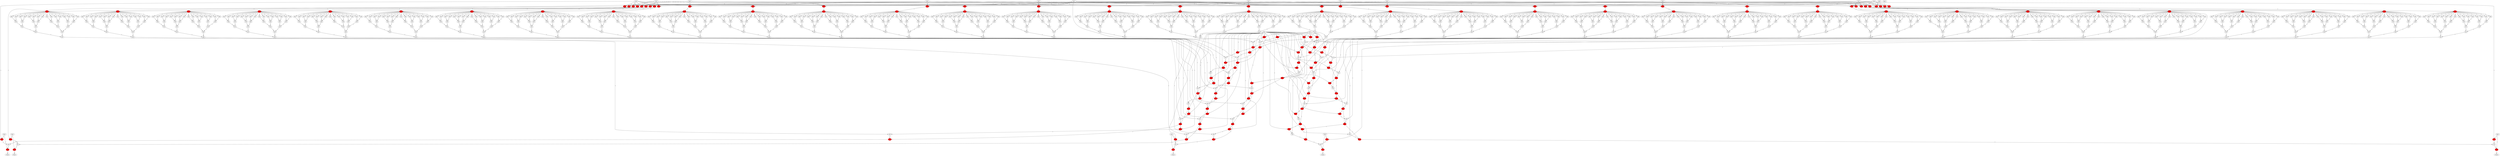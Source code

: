 digraph circuit {
0 [label="Input"];
0 -> 273[label="1"];
0 -> 237[label="1"];
0 -> 201[label="1"];
0 -> 165[label="1"];
0 -> 129[label="1"];
0 -> 93[label="1"];
0 -> 57[label="1"];
0 -> 21[label="1"];
1 [label="Input"];
1 -> 528[label="1"];
1 -> 492[label="1"];
1 -> 456[label="1"];
1 -> 420[label="1"];
1 -> 384[label="1"];
1 -> 348[label="1"];
1 -> 312[label="1"];
1 -> 276[label="1"];
2 [label="Input"];
2 -> 783[label="1"];
2 -> 747[label="1"];
2 -> 711[label="1"];
2 -> 675[label="1"];
2 -> 639[label="1"];
2 -> 603[label="1"];
2 -> 567[label="1"];
2 -> 531[label="1"];
3 [label="Input"];
3 -> 1038[label="1"];
3 -> 1002[label="1"];
3 -> 966[label="1"];
3 -> 930[label="1"];
3 -> 894[label="1"];
3 -> 858[label="1"];
3 -> 822[label="1"];
3 -> 786[label="1"];
4 [label="Input"];
4 -> 1293[label="1"];
4 -> 1257[label="1"];
4 -> 1221[label="1"];
4 -> 1185[label="1"];
4 -> 1149[label="1"];
4 -> 1113[label="1"];
4 -> 1077[label="1"];
4 -> 1041[label="1"];
5 [label="Input"];
5 -> 1041[label="1"];
5 -> 786[label="1"];
5 -> 531[label="1"];
5 -> 276[label="1"];
5 -> 21[label="1"];
6 [label="Input"];
6 -> 1077[label="1"];
6 -> 822[label="1"];
6 -> 567[label="1"];
6 -> 312[label="1"];
6 -> 57[label="1"];
7 [label="Input"];
7 -> 1113[label="1"];
7 -> 858[label="1"];
7 -> 603[label="1"];
7 -> 348[label="1"];
7 -> 93[label="1"];
8 [label="Input"];
8 -> 1149[label="1"];
8 -> 894[label="1"];
8 -> 639[label="1"];
8 -> 384[label="1"];
8 -> 129[label="1"];
9 [label="Input"];
9 -> 1185[label="1"];
9 -> 930[label="1"];
9 -> 675[label="1"];
9 -> 420[label="1"];
9 -> 165[label="1"];
10 [label="Input"];
10 -> 1221[label="1"];
10 -> 966[label="1"];
10 -> 711[label="1"];
10 -> 456[label="1"];
10 -> 201[label="1"];
11 [label="Input"];
11 -> 1257[label="1"];
11 -> 1002[label="1"];
11 -> 747[label="1"];
11 -> 492[label="1"];
11 -> 237[label="1"];
12 [label="Input"];
12 -> 275[label="1"];
12 -> 273[label="1"];
13 [label="Input"];
13 -> 530[label="1"];
13 -> 528[label="1"];
14 [label="Input"];
14 -> 785[label="1"];
14 -> 783[label="1"];
15 [label="Input"];
15 -> 1040[label="1"];
15 -> 1038[label="1"];
16 [label="Input"];
16 -> 1295[label="1"];
16 -> 1293[label="1"];
17 [label="Input"];
17 -> 1074[label="1"];
17 -> 819[label="1"];
17 -> 566[label="1"];
17 -> 564[label="1"];
17 -> 311[label="1"];
17 -> 1076[label="1"];
17 -> 309[label="1"];
17 -> 56[label="1"];
17 -> 821[label="1"];
17 -> 54[label="1"];
18 [label="Input"];
18 -> 1290[label="1"];
18 -> 1254[label="1"];
18 -> 1218[label="1"];
18 -> 1182[label="1"];
18 -> 1146[label="1"];
18 -> 1110[label="1"];
18 -> 489[label="1"];
18 -> 54[label="1"];
18 -> 453[label="1"];
18 -> 417[label="1"];
18 -> 381[label="1"];
18 -> 345[label="1"];
18 -> 780[label="1"];
18 -> 309[label="1"];
18 -> 744[label="1"];
18 -> 270[label="1"];
18 -> 234[label="1"];
18 -> 198[label="1"];
18 -> 162[label="1"];
18 -> 126[label="1"];
18 -> 90[label="1"];
18 -> 525[label="1"];
18 -> 564[label="1"];
18 -> 999[label="1"];
18 -> 600[label="1"];
18 -> 1035[label="1"];
18 -> 636[label="1"];
18 -> 672[label="1"];
18 -> 708[label="1"];
18 -> 819[label="1"];
18 -> 855[label="1"];
18 -> 891[label="1"];
18 -> 927[label="1"];
18 -> 963[label="1"];
18 -> 1074[label="1"];
19 [label="Input"];
20 [label="Input"];
273 [label="Xor", fillcolor="red", style="filled"];
273 -> 274[label="1"];
237 [label="Xor", fillcolor="red", style="filled"];
237 -> 238[label="1"];
201 [label="Xor", fillcolor="red", style="filled"];
201 -> 202[label="1"];
165 [label="Xor", fillcolor="red", style="filled"];
165 -> 166[label="1"];
129 [label="Xor", fillcolor="red", style="filled"];
129 -> 130[label="1"];
93 [label="Xor", fillcolor="red", style="filled"];
93 -> 94[label="1"];
57 [label="Xor", fillcolor="red", style="filled"];
57 -> 58[label="1"];
21 [label="Xor", fillcolor="red", style="filled"];
21 -> 22[label="1"];
528 [label="Xor", fillcolor="red", style="filled"];
528 -> 529[label="1"];
492 [label="Xor", fillcolor="red", style="filled"];
492 -> 493[label="1"];
456 [label="Xor", fillcolor="red", style="filled"];
456 -> 457[label="1"];
420 [label="Xor", fillcolor="red", style="filled"];
420 -> 421[label="1"];
384 [label="Xor", fillcolor="red", style="filled"];
384 -> 385[label="1"];
348 [label="Xor", fillcolor="red", style="filled"];
348 -> 349[label="1"];
312 [label="Xor", fillcolor="red", style="filled"];
312 -> 313[label="1"];
276 [label="Xor", fillcolor="red", style="filled"];
276 -> 277[label="1"];
783 [label="Xor", fillcolor="red", style="filled"];
783 -> 784[label="1"];
747 [label="Xor", fillcolor="red", style="filled"];
747 -> 748[label="1"];
711 [label="Xor", fillcolor="red", style="filled"];
711 -> 712[label="1"];
675 [label="Xor", fillcolor="red", style="filled"];
675 -> 676[label="1"];
639 [label="Xor", fillcolor="red", style="filled"];
639 -> 640[label="1"];
603 [label="Xor", fillcolor="red", style="filled"];
603 -> 604[label="1"];
567 [label="Xor", fillcolor="red", style="filled"];
567 -> 568[label="1"];
531 [label="Xor", fillcolor="red", style="filled"];
531 -> 532[label="1"];
1038 [label="Xor", fillcolor="red", style="filled"];
1038 -> 1039[label="1"];
1002 [label="Xor", fillcolor="red", style="filled"];
1002 -> 1003[label="1"];
966 [label="Xor", fillcolor="red", style="filled"];
966 -> 967[label="1"];
930 [label="Xor", fillcolor="red", style="filled"];
930 -> 931[label="1"];
894 [label="Xor", fillcolor="red", style="filled"];
894 -> 895[label="1"];
858 [label="Xor", fillcolor="red", style="filled"];
858 -> 859[label="1"];
822 [label="Xor", fillcolor="red", style="filled"];
822 -> 823[label="1"];
786 [label="Xor", fillcolor="red", style="filled"];
786 -> 787[label="1"];
1293 [label="Xor", fillcolor="red", style="filled"];
1293 -> 1294[label="1"];
1257 [label="Xor", fillcolor="red", style="filled"];
1257 -> 1258[label="1"];
1221 [label="Xor", fillcolor="red", style="filled"];
1221 -> 1222[label="1"];
1185 [label="Xor", fillcolor="red", style="filled"];
1185 -> 1186[label="1"];
1149 [label="Xor", fillcolor="red", style="filled"];
1149 -> 1150[label="1"];
1113 [label="Xor", fillcolor="red", style="filled"];
1113 -> 1114[label="1"];
1077 [label="Xor", fillcolor="red", style="filled"];
1077 -> 1078[label="1"];
1041 [label="Xor", fillcolor="red", style="filled"];
1041 -> 1042[label="1"];
275 [label="Xor", fillcolor="red", style="filled"];
275 -> 1297[label="1"];
530 [label="Xor", fillcolor="red", style="filled"];
530 -> 1299[label="1"];
785 [label="Xor", fillcolor="red", style="filled"];
785 -> 1301[label="1"];
1040 [label="Xor", fillcolor="red", style="filled"];
1040 -> 1303[label="1"];
1295 [label="Xor", fillcolor="red", style="filled"];
1295 -> 1305[label="1"];
1074 [label="Xor", fillcolor="red", style="filled"];
1074 -> 1075[label="1"];
819 [label="Xor", fillcolor="red", style="filled"];
819 -> 820[label="1"];
566 [label="Xor", fillcolor="red", style="filled"];
566 -> 602[label="1"];
566 -> 600[label="1"];
564 [label="Xor", fillcolor="red", style="filled"];
564 -> 565[label="1"];
311 [label="Xor", fillcolor="red", style="filled"];
311 -> 347[label="1"];
311 -> 345[label="1"];
1076 [label="Xor", fillcolor="red", style="filled"];
1076 -> 1112[label="1"];
1076 -> 1110[label="1"];
309 [label="Xor", fillcolor="red", style="filled"];
309 -> 310[label="1"];
56 [label="Xor", fillcolor="red", style="filled"];
56 -> 92[label="1"];
56 -> 90[label="1"];
821 [label="Xor", fillcolor="red", style="filled"];
821 -> 857[label="1"];
821 -> 855[label="1"];
54 [label="Xor", fillcolor="red", style="filled"];
54 -> 55[label="1"];
1290 [label="Xor", fillcolor="red", style="filled"];
1290 -> 1291[label="1"];
1254 [label="Xor", fillcolor="red", style="filled"];
1254 -> 1255[label="1"];
1218 [label="Xor", fillcolor="red", style="filled"];
1218 -> 1219[label="1"];
1182 [label="Xor", fillcolor="red", style="filled"];
1182 -> 1183[label="1"];
1146 [label="Xor", fillcolor="red", style="filled"];
1146 -> 1147[label="1"];
1110 [label="Xor", fillcolor="red", style="filled"];
1110 -> 1111[label="1"];
489 [label="Xor", fillcolor="red", style="filled"];
489 -> 490[label="1"];
453 [label="Xor", fillcolor="red", style="filled"];
453 -> 454[label="1"];
417 [label="Xor", fillcolor="red", style="filled"];
417 -> 418[label="1"];
381 [label="Xor", fillcolor="red", style="filled"];
381 -> 382[label="1"];
345 [label="Xor", fillcolor="red", style="filled"];
345 -> 346[label="1"];
780 [label="Xor", fillcolor="red", style="filled"];
780 -> 781[label="1"];
744 [label="Xor", fillcolor="red", style="filled"];
744 -> 745[label="1"];
270 [label="Xor", fillcolor="red", style="filled"];
270 -> 271[label="1"];
234 [label="Xor", fillcolor="red", style="filled"];
234 -> 235[label="1"];
198 [label="Xor", fillcolor="red", style="filled"];
198 -> 199[label="1"];
162 [label="Xor", fillcolor="red", style="filled"];
162 -> 163[label="1"];
126 [label="Xor", fillcolor="red", style="filled"];
126 -> 127[label="1"];
90 [label="Xor", fillcolor="red", style="filled"];
90 -> 91[label="1"];
525 [label="Xor", fillcolor="red", style="filled"];
525 -> 526[label="1"];
999 [label="Xor", fillcolor="red", style="filled"];
999 -> 1000[label="1"];
600 [label="Xor", fillcolor="red", style="filled"];
600 -> 601[label="1"];
1035 [label="Xor", fillcolor="red", style="filled"];
1035 -> 1036[label="1"];
636 [label="Xor", fillcolor="red", style="filled"];
636 -> 637[label="1"];
672 [label="Xor", fillcolor="red", style="filled"];
672 -> 673[label="1"];
708 [label="Xor", fillcolor="red", style="filled"];
708 -> 709[label="1"];
855 [label="Xor", fillcolor="red", style="filled"];
855 -> 856[label="1"];
891 [label="Xor", fillcolor="red", style="filled"];
891 -> 892[label="1"];
927 [label="Xor", fillcolor="red", style="filled"];
927 -> 928[label="1"];
963 [label="Xor", fillcolor="red", style="filled"];
963 -> 964[label="1"];
274 [label="And"];
274 -> 275[label="1"];
238 [label="Not", fillcolor="red", style="filled"];
238 -> 239[label="1"];
238 -> 240[label="1"];
238 -> 241[label="1"];
238 -> 242[label="1"];
238 -> 243[label="1"];
238 -> 244[label="1"];
238 -> 245[label="1"];
238 -> 246[label="1"];
238 -> 247[label="1"];
238 -> 248[label="1"];
238 -> 249[label="1"];
238 -> 250[label="1"];
238 -> 251[label="1"];
238 -> 252[label="1"];
238 -> 253[label="1"];
238 -> 254[label="1"];
202 [label="Not", fillcolor="red", style="filled"];
202 -> 203[label="1"];
202 -> 204[label="1"];
202 -> 205[label="1"];
202 -> 206[label="1"];
202 -> 207[label="1"];
202 -> 208[label="1"];
202 -> 209[label="1"];
202 -> 210[label="1"];
202 -> 211[label="1"];
202 -> 212[label="1"];
202 -> 213[label="1"];
202 -> 214[label="1"];
202 -> 215[label="1"];
202 -> 216[label="1"];
202 -> 217[label="1"];
202 -> 218[label="1"];
166 [label="Not", fillcolor="red", style="filled"];
166 -> 167[label="1"];
166 -> 168[label="1"];
166 -> 169[label="1"];
166 -> 170[label="1"];
166 -> 171[label="1"];
166 -> 172[label="1"];
166 -> 173[label="1"];
166 -> 174[label="1"];
166 -> 175[label="1"];
166 -> 176[label="1"];
166 -> 177[label="1"];
166 -> 178[label="1"];
166 -> 179[label="1"];
166 -> 180[label="1"];
166 -> 181[label="1"];
166 -> 182[label="1"];
130 [label="Not", fillcolor="red", style="filled"];
130 -> 131[label="1"];
130 -> 132[label="1"];
130 -> 133[label="1"];
130 -> 134[label="1"];
130 -> 135[label="1"];
130 -> 136[label="1"];
130 -> 137[label="1"];
130 -> 138[label="1"];
130 -> 139[label="1"];
130 -> 140[label="1"];
130 -> 141[label="1"];
130 -> 142[label="1"];
130 -> 143[label="1"];
130 -> 144[label="1"];
130 -> 145[label="1"];
130 -> 146[label="1"];
94 [label="Not", fillcolor="red", style="filled"];
94 -> 95[label="1"];
94 -> 96[label="1"];
94 -> 97[label="1"];
94 -> 98[label="1"];
94 -> 99[label="1"];
94 -> 100[label="1"];
94 -> 101[label="1"];
94 -> 102[label="1"];
94 -> 103[label="1"];
94 -> 104[label="1"];
94 -> 105[label="1"];
94 -> 106[label="1"];
94 -> 107[label="1"];
94 -> 108[label="1"];
94 -> 109[label="1"];
94 -> 110[label="1"];
58 [label="Not", fillcolor="red", style="filled"];
58 -> 59[label="1"];
58 -> 60[label="1"];
58 -> 61[label="1"];
58 -> 62[label="1"];
58 -> 63[label="1"];
58 -> 64[label="1"];
58 -> 65[label="1"];
58 -> 66[label="1"];
58 -> 67[label="1"];
58 -> 68[label="1"];
58 -> 69[label="1"];
58 -> 70[label="1"];
58 -> 71[label="1"];
58 -> 72[label="1"];
58 -> 73[label="1"];
58 -> 74[label="1"];
22 [label="Not", fillcolor="red", style="filled"];
22 -> 23[label="1"];
22 -> 24[label="1"];
22 -> 25[label="1"];
22 -> 26[label="1"];
22 -> 27[label="1"];
22 -> 28[label="1"];
22 -> 29[label="1"];
22 -> 30[label="1"];
22 -> 31[label="1"];
22 -> 32[label="1"];
22 -> 33[label="1"];
22 -> 34[label="1"];
22 -> 35[label="1"];
22 -> 36[label="1"];
22 -> 37[label="1"];
22 -> 38[label="1"];
529 [label="And"];
529 -> 530[label="1"];
493 [label="Not", fillcolor="red", style="filled"];
493 -> 494[label="1"];
493 -> 495[label="1"];
493 -> 496[label="1"];
493 -> 497[label="1"];
493 -> 498[label="1"];
493 -> 499[label="1"];
493 -> 500[label="1"];
493 -> 501[label="1"];
493 -> 502[label="1"];
493 -> 503[label="1"];
493 -> 504[label="1"];
493 -> 505[label="1"];
493 -> 506[label="1"];
493 -> 507[label="1"];
493 -> 508[label="1"];
493 -> 509[label="1"];
457 [label="Not", fillcolor="red", style="filled"];
457 -> 458[label="1"];
457 -> 459[label="1"];
457 -> 460[label="1"];
457 -> 461[label="1"];
457 -> 462[label="1"];
457 -> 463[label="1"];
457 -> 464[label="1"];
457 -> 465[label="1"];
457 -> 466[label="1"];
457 -> 467[label="1"];
457 -> 468[label="1"];
457 -> 469[label="1"];
457 -> 470[label="1"];
457 -> 471[label="1"];
457 -> 472[label="1"];
457 -> 473[label="1"];
421 [label="Not", fillcolor="red", style="filled"];
421 -> 422[label="1"];
421 -> 423[label="1"];
421 -> 424[label="1"];
421 -> 425[label="1"];
421 -> 426[label="1"];
421 -> 427[label="1"];
421 -> 428[label="1"];
421 -> 429[label="1"];
421 -> 430[label="1"];
421 -> 431[label="1"];
421 -> 432[label="1"];
421 -> 433[label="1"];
421 -> 434[label="1"];
421 -> 435[label="1"];
421 -> 436[label="1"];
421 -> 437[label="1"];
385 [label="Not", fillcolor="red", style="filled"];
385 -> 386[label="1"];
385 -> 387[label="1"];
385 -> 388[label="1"];
385 -> 389[label="1"];
385 -> 390[label="1"];
385 -> 391[label="1"];
385 -> 392[label="1"];
385 -> 393[label="1"];
385 -> 394[label="1"];
385 -> 395[label="1"];
385 -> 396[label="1"];
385 -> 397[label="1"];
385 -> 398[label="1"];
385 -> 399[label="1"];
385 -> 400[label="1"];
385 -> 401[label="1"];
349 [label="Not", fillcolor="red", style="filled"];
349 -> 350[label="1"];
349 -> 351[label="1"];
349 -> 352[label="1"];
349 -> 353[label="1"];
349 -> 354[label="1"];
349 -> 355[label="1"];
349 -> 356[label="1"];
349 -> 357[label="1"];
349 -> 358[label="1"];
349 -> 359[label="1"];
349 -> 360[label="1"];
349 -> 361[label="1"];
349 -> 362[label="1"];
349 -> 363[label="1"];
349 -> 364[label="1"];
349 -> 365[label="1"];
313 [label="Not", fillcolor="red", style="filled"];
313 -> 314[label="1"];
313 -> 315[label="1"];
313 -> 316[label="1"];
313 -> 317[label="1"];
313 -> 318[label="1"];
313 -> 319[label="1"];
313 -> 320[label="1"];
313 -> 321[label="1"];
313 -> 322[label="1"];
313 -> 323[label="1"];
313 -> 324[label="1"];
313 -> 325[label="1"];
313 -> 326[label="1"];
313 -> 327[label="1"];
313 -> 328[label="1"];
313 -> 329[label="1"];
277 [label="Not", fillcolor="red", style="filled"];
277 -> 278[label="1"];
277 -> 279[label="1"];
277 -> 280[label="1"];
277 -> 281[label="1"];
277 -> 282[label="1"];
277 -> 283[label="1"];
277 -> 284[label="1"];
277 -> 285[label="1"];
277 -> 286[label="1"];
277 -> 287[label="1"];
277 -> 288[label="1"];
277 -> 289[label="1"];
277 -> 290[label="1"];
277 -> 291[label="1"];
277 -> 292[label="1"];
277 -> 293[label="1"];
784 [label="And"];
784 -> 785[label="1"];
748 [label="Not", fillcolor="red", style="filled"];
748 -> 749[label="1"];
748 -> 750[label="1"];
748 -> 751[label="1"];
748 -> 752[label="1"];
748 -> 753[label="1"];
748 -> 754[label="1"];
748 -> 755[label="1"];
748 -> 756[label="1"];
748 -> 757[label="1"];
748 -> 758[label="1"];
748 -> 759[label="1"];
748 -> 760[label="1"];
748 -> 761[label="1"];
748 -> 762[label="1"];
748 -> 763[label="1"];
748 -> 764[label="1"];
712 [label="Not", fillcolor="red", style="filled"];
712 -> 713[label="1"];
712 -> 714[label="1"];
712 -> 715[label="1"];
712 -> 716[label="1"];
712 -> 717[label="1"];
712 -> 718[label="1"];
712 -> 719[label="1"];
712 -> 720[label="1"];
712 -> 721[label="1"];
712 -> 722[label="1"];
712 -> 723[label="1"];
712 -> 724[label="1"];
712 -> 725[label="1"];
712 -> 726[label="1"];
712 -> 727[label="1"];
712 -> 728[label="1"];
676 [label="Not", fillcolor="red", style="filled"];
676 -> 677[label="1"];
676 -> 678[label="1"];
676 -> 679[label="1"];
676 -> 680[label="1"];
676 -> 681[label="1"];
676 -> 682[label="1"];
676 -> 683[label="1"];
676 -> 684[label="1"];
676 -> 685[label="1"];
676 -> 686[label="1"];
676 -> 687[label="1"];
676 -> 688[label="1"];
676 -> 689[label="1"];
676 -> 690[label="1"];
676 -> 691[label="1"];
676 -> 692[label="1"];
640 [label="Not", fillcolor="red", style="filled"];
640 -> 641[label="1"];
640 -> 642[label="1"];
640 -> 643[label="1"];
640 -> 644[label="1"];
640 -> 645[label="1"];
640 -> 646[label="1"];
640 -> 647[label="1"];
640 -> 648[label="1"];
640 -> 649[label="1"];
640 -> 650[label="1"];
640 -> 651[label="1"];
640 -> 652[label="1"];
640 -> 653[label="1"];
640 -> 654[label="1"];
640 -> 655[label="1"];
640 -> 656[label="1"];
604 [label="Not", fillcolor="red", style="filled"];
604 -> 605[label="1"];
604 -> 606[label="1"];
604 -> 607[label="1"];
604 -> 608[label="1"];
604 -> 609[label="1"];
604 -> 610[label="1"];
604 -> 611[label="1"];
604 -> 612[label="1"];
604 -> 613[label="1"];
604 -> 614[label="1"];
604 -> 615[label="1"];
604 -> 616[label="1"];
604 -> 617[label="1"];
604 -> 618[label="1"];
604 -> 619[label="1"];
604 -> 620[label="1"];
568 [label="Not", fillcolor="red", style="filled"];
568 -> 569[label="1"];
568 -> 570[label="1"];
568 -> 571[label="1"];
568 -> 572[label="1"];
568 -> 573[label="1"];
568 -> 574[label="1"];
568 -> 575[label="1"];
568 -> 576[label="1"];
568 -> 577[label="1"];
568 -> 578[label="1"];
568 -> 579[label="1"];
568 -> 580[label="1"];
568 -> 581[label="1"];
568 -> 582[label="1"];
568 -> 583[label="1"];
568 -> 584[label="1"];
532 [label="Not", fillcolor="red", style="filled"];
532 -> 533[label="1"];
532 -> 534[label="1"];
532 -> 535[label="1"];
532 -> 536[label="1"];
532 -> 537[label="1"];
532 -> 538[label="1"];
532 -> 539[label="1"];
532 -> 540[label="1"];
532 -> 541[label="1"];
532 -> 542[label="1"];
532 -> 543[label="1"];
532 -> 544[label="1"];
532 -> 545[label="1"];
532 -> 546[label="1"];
532 -> 547[label="1"];
532 -> 548[label="1"];
1039 [label="And"];
1039 -> 1040[label="1"];
1003 [label="Not", fillcolor="red", style="filled"];
1003 -> 1004[label="1"];
1003 -> 1005[label="1"];
1003 -> 1006[label="1"];
1003 -> 1007[label="1"];
1003 -> 1008[label="1"];
1003 -> 1009[label="1"];
1003 -> 1010[label="1"];
1003 -> 1011[label="1"];
1003 -> 1012[label="1"];
1003 -> 1013[label="1"];
1003 -> 1014[label="1"];
1003 -> 1015[label="1"];
1003 -> 1016[label="1"];
1003 -> 1017[label="1"];
1003 -> 1018[label="1"];
1003 -> 1019[label="1"];
967 [label="Not", fillcolor="red", style="filled"];
967 -> 968[label="1"];
967 -> 969[label="1"];
967 -> 970[label="1"];
967 -> 971[label="1"];
967 -> 972[label="1"];
967 -> 973[label="1"];
967 -> 974[label="1"];
967 -> 975[label="1"];
967 -> 976[label="1"];
967 -> 977[label="1"];
967 -> 978[label="1"];
967 -> 979[label="1"];
967 -> 980[label="1"];
967 -> 981[label="1"];
967 -> 982[label="1"];
967 -> 983[label="1"];
931 [label="Not", fillcolor="red", style="filled"];
931 -> 932[label="1"];
931 -> 933[label="1"];
931 -> 934[label="1"];
931 -> 935[label="1"];
931 -> 936[label="1"];
931 -> 937[label="1"];
931 -> 938[label="1"];
931 -> 939[label="1"];
931 -> 940[label="1"];
931 -> 941[label="1"];
931 -> 942[label="1"];
931 -> 943[label="1"];
931 -> 944[label="1"];
931 -> 945[label="1"];
931 -> 946[label="1"];
931 -> 947[label="1"];
895 [label="Not", fillcolor="red", style="filled"];
895 -> 896[label="1"];
895 -> 897[label="1"];
895 -> 898[label="1"];
895 -> 899[label="1"];
895 -> 900[label="1"];
895 -> 901[label="1"];
895 -> 902[label="1"];
895 -> 903[label="1"];
895 -> 904[label="1"];
895 -> 905[label="1"];
895 -> 906[label="1"];
895 -> 907[label="1"];
895 -> 908[label="1"];
895 -> 909[label="1"];
895 -> 910[label="1"];
895 -> 911[label="1"];
859 [label="Not", fillcolor="red", style="filled"];
859 -> 860[label="1"];
859 -> 861[label="1"];
859 -> 862[label="1"];
859 -> 863[label="1"];
859 -> 864[label="1"];
859 -> 865[label="1"];
859 -> 866[label="1"];
859 -> 867[label="1"];
859 -> 868[label="1"];
859 -> 869[label="1"];
859 -> 870[label="1"];
859 -> 871[label="1"];
859 -> 872[label="1"];
859 -> 873[label="1"];
859 -> 874[label="1"];
859 -> 875[label="1"];
823 [label="Not", fillcolor="red", style="filled"];
823 -> 824[label="1"];
823 -> 825[label="1"];
823 -> 826[label="1"];
823 -> 827[label="1"];
823 -> 828[label="1"];
823 -> 829[label="1"];
823 -> 830[label="1"];
823 -> 831[label="1"];
823 -> 832[label="1"];
823 -> 833[label="1"];
823 -> 834[label="1"];
823 -> 835[label="1"];
823 -> 836[label="1"];
823 -> 837[label="1"];
823 -> 838[label="1"];
823 -> 839[label="1"];
787 [label="Not", fillcolor="red", style="filled"];
787 -> 788[label="1"];
787 -> 789[label="1"];
787 -> 790[label="1"];
787 -> 791[label="1"];
787 -> 792[label="1"];
787 -> 793[label="1"];
787 -> 794[label="1"];
787 -> 795[label="1"];
787 -> 796[label="1"];
787 -> 797[label="1"];
787 -> 798[label="1"];
787 -> 799[label="1"];
787 -> 800[label="1"];
787 -> 801[label="1"];
787 -> 802[label="1"];
787 -> 803[label="1"];
1294 [label="And"];
1294 -> 1295[label="1"];
1258 [label="Not", fillcolor="red", style="filled"];
1258 -> 1259[label="1"];
1258 -> 1260[label="1"];
1258 -> 1261[label="1"];
1258 -> 1262[label="1"];
1258 -> 1263[label="1"];
1258 -> 1264[label="1"];
1258 -> 1265[label="1"];
1258 -> 1266[label="1"];
1258 -> 1267[label="1"];
1258 -> 1268[label="1"];
1258 -> 1269[label="1"];
1258 -> 1270[label="1"];
1258 -> 1271[label="1"];
1258 -> 1272[label="1"];
1258 -> 1273[label="1"];
1258 -> 1274[label="1"];
1222 [label="Not", fillcolor="red", style="filled"];
1222 -> 1223[label="1"];
1222 -> 1224[label="1"];
1222 -> 1225[label="1"];
1222 -> 1226[label="1"];
1222 -> 1227[label="1"];
1222 -> 1228[label="1"];
1222 -> 1229[label="1"];
1222 -> 1230[label="1"];
1222 -> 1231[label="1"];
1222 -> 1232[label="1"];
1222 -> 1233[label="1"];
1222 -> 1234[label="1"];
1222 -> 1235[label="1"];
1222 -> 1236[label="1"];
1222 -> 1237[label="1"];
1222 -> 1238[label="1"];
1186 [label="Not", fillcolor="red", style="filled"];
1186 -> 1187[label="1"];
1186 -> 1188[label="1"];
1186 -> 1189[label="1"];
1186 -> 1190[label="1"];
1186 -> 1191[label="1"];
1186 -> 1192[label="1"];
1186 -> 1193[label="1"];
1186 -> 1194[label="1"];
1186 -> 1195[label="1"];
1186 -> 1196[label="1"];
1186 -> 1197[label="1"];
1186 -> 1198[label="1"];
1186 -> 1199[label="1"];
1186 -> 1200[label="1"];
1186 -> 1201[label="1"];
1186 -> 1202[label="1"];
1150 [label="Not", fillcolor="red", style="filled"];
1150 -> 1151[label="1"];
1150 -> 1152[label="1"];
1150 -> 1153[label="1"];
1150 -> 1154[label="1"];
1150 -> 1155[label="1"];
1150 -> 1156[label="1"];
1150 -> 1157[label="1"];
1150 -> 1158[label="1"];
1150 -> 1159[label="1"];
1150 -> 1160[label="1"];
1150 -> 1161[label="1"];
1150 -> 1162[label="1"];
1150 -> 1163[label="1"];
1150 -> 1164[label="1"];
1150 -> 1165[label="1"];
1150 -> 1166[label="1"];
1114 [label="Not", fillcolor="red", style="filled"];
1114 -> 1115[label="1"];
1114 -> 1116[label="1"];
1114 -> 1117[label="1"];
1114 -> 1118[label="1"];
1114 -> 1119[label="1"];
1114 -> 1120[label="1"];
1114 -> 1121[label="1"];
1114 -> 1122[label="1"];
1114 -> 1123[label="1"];
1114 -> 1124[label="1"];
1114 -> 1125[label="1"];
1114 -> 1126[label="1"];
1114 -> 1127[label="1"];
1114 -> 1128[label="1"];
1114 -> 1129[label="1"];
1114 -> 1130[label="1"];
1078 [label="Not", fillcolor="red", style="filled"];
1078 -> 1079[label="1"];
1078 -> 1080[label="1"];
1078 -> 1081[label="1"];
1078 -> 1082[label="1"];
1078 -> 1083[label="1"];
1078 -> 1084[label="1"];
1078 -> 1085[label="1"];
1078 -> 1086[label="1"];
1078 -> 1087[label="1"];
1078 -> 1088[label="1"];
1078 -> 1089[label="1"];
1078 -> 1090[label="1"];
1078 -> 1091[label="1"];
1078 -> 1092[label="1"];
1078 -> 1093[label="1"];
1078 -> 1094[label="1"];
1042 [label="Not", fillcolor="red", style="filled"];
1042 -> 1043[label="1"];
1042 -> 1044[label="1"];
1042 -> 1045[label="1"];
1042 -> 1046[label="1"];
1042 -> 1047[label="1"];
1042 -> 1048[label="1"];
1042 -> 1049[label="1"];
1042 -> 1050[label="1"];
1042 -> 1051[label="1"];
1042 -> 1052[label="1"];
1042 -> 1053[label="1"];
1042 -> 1054[label="1"];
1042 -> 1055[label="1"];
1042 -> 1056[label="1"];
1042 -> 1057[label="1"];
1042 -> 1058[label="1"];
1297 [label="Output"];
1299 [label="Output"];
1301 [label="Output"];
1303 [label="Output"];
1305 [label="Output"];
1075 [label="And"];
1075 -> 1076[label="1"];
820 [label="And"];
820 -> 821[label="1"];
602 [label="Xor", fillcolor="red", style="filled"];
602 -> 638[label="1"];
602 -> 636[label="1"];
565 [label="And"];
565 -> 566[label="1"];
347 [label="Xor", fillcolor="red", style="filled"];
347 -> 383[label="1"];
347 -> 381[label="1"];
1112 [label="Xor", fillcolor="red", style="filled"];
1112 -> 1148[label="1"];
1112 -> 1146[label="1"];
310 [label="And"];
310 -> 311[label="1"];
92 [label="Xor", fillcolor="red", style="filled"];
92 -> 128[label="1"];
92 -> 126[label="1"];
857 [label="Xor", fillcolor="red", style="filled"];
857 -> 893[label="1"];
857 -> 891[label="1"];
55 [label="And"];
55 -> 56[label="1"];
1291 [label="And"];
1291 -> 1292[label="1"];
1255 [label="And"];
1255 -> 1256[label="1"];
1219 [label="And"];
1219 -> 1220[label="1"];
1183 [label="And"];
1183 -> 1184[label="1"];
1147 [label="And"];
1147 -> 1148[label="1"];
1111 [label="And"];
1111 -> 1112[label="1"];
490 [label="And"];
490 -> 491[label="1"];
454 [label="And"];
454 -> 455[label="1"];
418 [label="And"];
418 -> 419[label="1"];
382 [label="And"];
382 -> 383[label="1"];
346 [label="And"];
346 -> 347[label="1"];
781 [label="And"];
781 -> 782[label="1"];
745 [label="And"];
745 -> 746[label="1"];
271 [label="And"];
271 -> 272[label="1"];
235 [label="And"];
235 -> 236[label="1"];
199 [label="And"];
199 -> 200[label="1"];
163 [label="And"];
163 -> 164[label="1"];
127 [label="And"];
127 -> 128[label="1"];
91 [label="And"];
91 -> 92[label="1"];
526 [label="And"];
526 -> 527[label="1"];
1000 [label="And"];
1000 -> 1001[label="1"];
601 [label="And"];
601 -> 602[label="1"];
1036 [label="And"];
1036 -> 1037[label="1"];
637 [label="And"];
637 -> 638[label="1"];
673 [label="And"];
673 -> 674[label="1"];
709 [label="And"];
709 -> 710[label="1"];
856 [label="And"];
856 -> 857[label="1"];
892 [label="And"];
892 -> 893[label="1"];
928 [label="And"];
928 -> 929[label="1"];
964 [label="And"];
964 -> 965[label="1"];
239 [label="And"];
239 -> 255[label="1"];
240 [label="And"];
240 -> 255[label="1"];
241 [label="And"];
241 -> 256[label="1"];
242 [label="And"];
242 -> 256[label="1"];
243 [label="And"];
243 -> 257[label="1"];
244 [label="And"];
244 -> 257[label="1"];
245 [label="And"];
245 -> 258[label="1"];
246 [label="And"];
246 -> 258[label="1"];
247 [label="And"];
247 -> 259[label="1"];
248 [label="And"];
248 -> 259[label="1"];
249 [label="And"];
249 -> 260[label="1"];
250 [label="And"];
250 -> 260[label="1"];
251 [label="And"];
251 -> 261[label="1"];
252 [label="And"];
252 -> 261[label="1"];
253 [label="And"];
253 -> 262[label="1"];
254 [label="And"];
254 -> 262[label="1"];
203 [label="And"];
203 -> 219[label="1"];
204 [label="And"];
204 -> 219[label="1"];
205 [label="And"];
205 -> 220[label="1"];
206 [label="And"];
206 -> 220[label="1"];
207 [label="And"];
207 -> 221[label="1"];
208 [label="And"];
208 -> 221[label="1"];
209 [label="And"];
209 -> 222[label="1"];
210 [label="And"];
210 -> 222[label="1"];
211 [label="And"];
211 -> 223[label="1"];
212 [label="And"];
212 -> 223[label="1"];
213 [label="And"];
213 -> 224[label="1"];
214 [label="And"];
214 -> 224[label="1"];
215 [label="And"];
215 -> 225[label="1"];
216 [label="And"];
216 -> 225[label="1"];
217 [label="And"];
217 -> 226[label="1"];
218 [label="And"];
218 -> 226[label="1"];
167 [label="And"];
167 -> 183[label="1"];
168 [label="And"];
168 -> 183[label="1"];
169 [label="And"];
169 -> 184[label="1"];
170 [label="And"];
170 -> 184[label="1"];
171 [label="And"];
171 -> 185[label="1"];
172 [label="And"];
172 -> 185[label="1"];
173 [label="And"];
173 -> 186[label="1"];
174 [label="And"];
174 -> 186[label="1"];
175 [label="And"];
175 -> 187[label="1"];
176 [label="And"];
176 -> 187[label="1"];
177 [label="And"];
177 -> 188[label="1"];
178 [label="And"];
178 -> 188[label="1"];
179 [label="And"];
179 -> 189[label="1"];
180 [label="And"];
180 -> 189[label="1"];
181 [label="And"];
181 -> 190[label="1"];
182 [label="And"];
182 -> 190[label="1"];
131 [label="And"];
131 -> 147[label="1"];
132 [label="And"];
132 -> 147[label="1"];
133 [label="And"];
133 -> 148[label="1"];
134 [label="And"];
134 -> 148[label="1"];
135 [label="And"];
135 -> 149[label="1"];
136 [label="And"];
136 -> 149[label="1"];
137 [label="And"];
137 -> 150[label="1"];
138 [label="And"];
138 -> 150[label="1"];
139 [label="And"];
139 -> 151[label="1"];
140 [label="And"];
140 -> 151[label="1"];
141 [label="And"];
141 -> 152[label="1"];
142 [label="And"];
142 -> 152[label="1"];
143 [label="And"];
143 -> 153[label="1"];
144 [label="And"];
144 -> 153[label="1"];
145 [label="And"];
145 -> 154[label="1"];
146 [label="And"];
146 -> 154[label="1"];
95 [label="And"];
95 -> 111[label="1"];
96 [label="And"];
96 -> 111[label="1"];
97 [label="And"];
97 -> 112[label="1"];
98 [label="And"];
98 -> 112[label="1"];
99 [label="And"];
99 -> 113[label="1"];
100 [label="And"];
100 -> 113[label="1"];
101 [label="And"];
101 -> 114[label="1"];
102 [label="And"];
102 -> 114[label="1"];
103 [label="And"];
103 -> 115[label="1"];
104 [label="And"];
104 -> 115[label="1"];
105 [label="And"];
105 -> 116[label="1"];
106 [label="And"];
106 -> 116[label="1"];
107 [label="And"];
107 -> 117[label="1"];
108 [label="And"];
108 -> 117[label="1"];
109 [label="And"];
109 -> 118[label="1"];
110 [label="And"];
110 -> 118[label="1"];
59 [label="And"];
59 -> 75[label="1"];
60 [label="And"];
60 -> 75[label="1"];
61 [label="And"];
61 -> 76[label="1"];
62 [label="And"];
62 -> 76[label="1"];
63 [label="And"];
63 -> 77[label="1"];
64 [label="And"];
64 -> 77[label="1"];
65 [label="And"];
65 -> 78[label="1"];
66 [label="And"];
66 -> 78[label="1"];
67 [label="And"];
67 -> 79[label="1"];
68 [label="And"];
68 -> 79[label="1"];
69 [label="And"];
69 -> 80[label="1"];
70 [label="And"];
70 -> 80[label="1"];
71 [label="And"];
71 -> 81[label="1"];
72 [label="And"];
72 -> 81[label="1"];
73 [label="And"];
73 -> 82[label="1"];
74 [label="And"];
74 -> 82[label="1"];
23 [label="And"];
23 -> 39[label="1"];
24 [label="And"];
24 -> 39[label="1"];
25 [label="And"];
25 -> 40[label="1"];
26 [label="And"];
26 -> 40[label="1"];
27 [label="And"];
27 -> 41[label="1"];
28 [label="And"];
28 -> 41[label="1"];
29 [label="And"];
29 -> 42[label="1"];
30 [label="And"];
30 -> 42[label="1"];
31 [label="And"];
31 -> 43[label="1"];
32 [label="And"];
32 -> 43[label="1"];
33 [label="And"];
33 -> 44[label="1"];
34 [label="And"];
34 -> 44[label="1"];
35 [label="And"];
35 -> 45[label="1"];
36 [label="And"];
36 -> 45[label="1"];
37 [label="And"];
37 -> 46[label="1"];
38 [label="And"];
38 -> 46[label="1"];
494 [label="And"];
494 -> 510[label="1"];
495 [label="And"];
495 -> 510[label="1"];
496 [label="And"];
496 -> 511[label="1"];
497 [label="And"];
497 -> 511[label="1"];
498 [label="And"];
498 -> 512[label="1"];
499 [label="And"];
499 -> 512[label="1"];
500 [label="And"];
500 -> 513[label="1"];
501 [label="And"];
501 -> 513[label="1"];
502 [label="And"];
502 -> 514[label="1"];
503 [label="And"];
503 -> 514[label="1"];
504 [label="And"];
504 -> 515[label="1"];
505 [label="And"];
505 -> 515[label="1"];
506 [label="And"];
506 -> 516[label="1"];
507 [label="And"];
507 -> 516[label="1"];
508 [label="And"];
508 -> 517[label="1"];
509 [label="And"];
509 -> 517[label="1"];
458 [label="And"];
458 -> 474[label="1"];
459 [label="And"];
459 -> 474[label="1"];
460 [label="And"];
460 -> 475[label="1"];
461 [label="And"];
461 -> 475[label="1"];
462 [label="And"];
462 -> 476[label="1"];
463 [label="And"];
463 -> 476[label="1"];
464 [label="And"];
464 -> 477[label="1"];
465 [label="And"];
465 -> 477[label="1"];
466 [label="And"];
466 -> 478[label="1"];
467 [label="And"];
467 -> 478[label="1"];
468 [label="And"];
468 -> 479[label="1"];
469 [label="And"];
469 -> 479[label="1"];
470 [label="And"];
470 -> 480[label="1"];
471 [label="And"];
471 -> 480[label="1"];
472 [label="And"];
472 -> 481[label="1"];
473 [label="And"];
473 -> 481[label="1"];
422 [label="And"];
422 -> 438[label="1"];
423 [label="And"];
423 -> 438[label="1"];
424 [label="And"];
424 -> 439[label="1"];
425 [label="And"];
425 -> 439[label="1"];
426 [label="And"];
426 -> 440[label="1"];
427 [label="And"];
427 -> 440[label="1"];
428 [label="And"];
428 -> 441[label="1"];
429 [label="And"];
429 -> 441[label="1"];
430 [label="And"];
430 -> 442[label="1"];
431 [label="And"];
431 -> 442[label="1"];
432 [label="And"];
432 -> 443[label="1"];
433 [label="And"];
433 -> 443[label="1"];
434 [label="And"];
434 -> 444[label="1"];
435 [label="And"];
435 -> 444[label="1"];
436 [label="And"];
436 -> 445[label="1"];
437 [label="And"];
437 -> 445[label="1"];
386 [label="And"];
386 -> 402[label="1"];
387 [label="And"];
387 -> 402[label="1"];
388 [label="And"];
388 -> 403[label="1"];
389 [label="And"];
389 -> 403[label="1"];
390 [label="And"];
390 -> 404[label="1"];
391 [label="And"];
391 -> 404[label="1"];
392 [label="And"];
392 -> 405[label="1"];
393 [label="And"];
393 -> 405[label="1"];
394 [label="And"];
394 -> 406[label="1"];
395 [label="And"];
395 -> 406[label="1"];
396 [label="And"];
396 -> 407[label="1"];
397 [label="And"];
397 -> 407[label="1"];
398 [label="And"];
398 -> 408[label="1"];
399 [label="And"];
399 -> 408[label="1"];
400 [label="And"];
400 -> 409[label="1"];
401 [label="And"];
401 -> 409[label="1"];
350 [label="And"];
350 -> 366[label="1"];
351 [label="And"];
351 -> 366[label="1"];
352 [label="And"];
352 -> 367[label="1"];
353 [label="And"];
353 -> 367[label="1"];
354 [label="And"];
354 -> 368[label="1"];
355 [label="And"];
355 -> 368[label="1"];
356 [label="And"];
356 -> 369[label="1"];
357 [label="And"];
357 -> 369[label="1"];
358 [label="And"];
358 -> 370[label="1"];
359 [label="And"];
359 -> 370[label="1"];
360 [label="And"];
360 -> 371[label="1"];
361 [label="And"];
361 -> 371[label="1"];
362 [label="And"];
362 -> 372[label="1"];
363 [label="And"];
363 -> 372[label="1"];
364 [label="And"];
364 -> 373[label="1"];
365 [label="And"];
365 -> 373[label="1"];
314 [label="And"];
314 -> 330[label="1"];
315 [label="And"];
315 -> 330[label="1"];
316 [label="And"];
316 -> 331[label="1"];
317 [label="And"];
317 -> 331[label="1"];
318 [label="And"];
318 -> 332[label="1"];
319 [label="And"];
319 -> 332[label="1"];
320 [label="And"];
320 -> 333[label="1"];
321 [label="And"];
321 -> 333[label="1"];
322 [label="And"];
322 -> 334[label="1"];
323 [label="And"];
323 -> 334[label="1"];
324 [label="And"];
324 -> 335[label="1"];
325 [label="And"];
325 -> 335[label="1"];
326 [label="And"];
326 -> 336[label="1"];
327 [label="And"];
327 -> 336[label="1"];
328 [label="And"];
328 -> 337[label="1"];
329 [label="And"];
329 -> 337[label="1"];
278 [label="And"];
278 -> 294[label="1"];
279 [label="And"];
279 -> 294[label="1"];
280 [label="And"];
280 -> 295[label="1"];
281 [label="And"];
281 -> 295[label="1"];
282 [label="And"];
282 -> 296[label="1"];
283 [label="And"];
283 -> 296[label="1"];
284 [label="And"];
284 -> 297[label="1"];
285 [label="And"];
285 -> 297[label="1"];
286 [label="And"];
286 -> 298[label="1"];
287 [label="And"];
287 -> 298[label="1"];
288 [label="And"];
288 -> 299[label="1"];
289 [label="And"];
289 -> 299[label="1"];
290 [label="And"];
290 -> 300[label="1"];
291 [label="And"];
291 -> 300[label="1"];
292 [label="And"];
292 -> 301[label="1"];
293 [label="And"];
293 -> 301[label="1"];
749 [label="And"];
749 -> 765[label="1"];
750 [label="And"];
750 -> 765[label="1"];
751 [label="And"];
751 -> 766[label="1"];
752 [label="And"];
752 -> 766[label="1"];
753 [label="And"];
753 -> 767[label="1"];
754 [label="And"];
754 -> 767[label="1"];
755 [label="And"];
755 -> 768[label="1"];
756 [label="And"];
756 -> 768[label="1"];
757 [label="And"];
757 -> 769[label="1"];
758 [label="And"];
758 -> 769[label="1"];
759 [label="And"];
759 -> 770[label="1"];
760 [label="And"];
760 -> 770[label="1"];
761 [label="And"];
761 -> 771[label="1"];
762 [label="And"];
762 -> 771[label="1"];
763 [label="And"];
763 -> 772[label="1"];
764 [label="And"];
764 -> 772[label="1"];
713 [label="And"];
713 -> 729[label="1"];
714 [label="And"];
714 -> 729[label="1"];
715 [label="And"];
715 -> 730[label="1"];
716 [label="And"];
716 -> 730[label="1"];
717 [label="And"];
717 -> 731[label="1"];
718 [label="And"];
718 -> 731[label="1"];
719 [label="And"];
719 -> 732[label="1"];
720 [label="And"];
720 -> 732[label="1"];
721 [label="And"];
721 -> 733[label="1"];
722 [label="And"];
722 -> 733[label="1"];
723 [label="And"];
723 -> 734[label="1"];
724 [label="And"];
724 -> 734[label="1"];
725 [label="And"];
725 -> 735[label="1"];
726 [label="And"];
726 -> 735[label="1"];
727 [label="And"];
727 -> 736[label="1"];
728 [label="And"];
728 -> 736[label="1"];
677 [label="And"];
677 -> 693[label="1"];
678 [label="And"];
678 -> 693[label="1"];
679 [label="And"];
679 -> 694[label="1"];
680 [label="And"];
680 -> 694[label="1"];
681 [label="And"];
681 -> 695[label="1"];
682 [label="And"];
682 -> 695[label="1"];
683 [label="And"];
683 -> 696[label="1"];
684 [label="And"];
684 -> 696[label="1"];
685 [label="And"];
685 -> 697[label="1"];
686 [label="And"];
686 -> 697[label="1"];
687 [label="And"];
687 -> 698[label="1"];
688 [label="And"];
688 -> 698[label="1"];
689 [label="And"];
689 -> 699[label="1"];
690 [label="And"];
690 -> 699[label="1"];
691 [label="And"];
691 -> 700[label="1"];
692 [label="And"];
692 -> 700[label="1"];
641 [label="And"];
641 -> 657[label="1"];
642 [label="And"];
642 -> 657[label="1"];
643 [label="And"];
643 -> 658[label="1"];
644 [label="And"];
644 -> 658[label="1"];
645 [label="And"];
645 -> 659[label="1"];
646 [label="And"];
646 -> 659[label="1"];
647 [label="And"];
647 -> 660[label="1"];
648 [label="And"];
648 -> 660[label="1"];
649 [label="And"];
649 -> 661[label="1"];
650 [label="And"];
650 -> 661[label="1"];
651 [label="And"];
651 -> 662[label="1"];
652 [label="And"];
652 -> 662[label="1"];
653 [label="And"];
653 -> 663[label="1"];
654 [label="And"];
654 -> 663[label="1"];
655 [label="And"];
655 -> 664[label="1"];
656 [label="And"];
656 -> 664[label="1"];
605 [label="And"];
605 -> 621[label="1"];
606 [label="And"];
606 -> 621[label="1"];
607 [label="And"];
607 -> 622[label="1"];
608 [label="And"];
608 -> 622[label="1"];
609 [label="And"];
609 -> 623[label="1"];
610 [label="And"];
610 -> 623[label="1"];
611 [label="And"];
611 -> 624[label="1"];
612 [label="And"];
612 -> 624[label="1"];
613 [label="And"];
613 -> 625[label="1"];
614 [label="And"];
614 -> 625[label="1"];
615 [label="And"];
615 -> 626[label="1"];
616 [label="And"];
616 -> 626[label="1"];
617 [label="And"];
617 -> 627[label="1"];
618 [label="And"];
618 -> 627[label="1"];
619 [label="And"];
619 -> 628[label="1"];
620 [label="And"];
620 -> 628[label="1"];
569 [label="And"];
569 -> 585[label="1"];
570 [label="And"];
570 -> 585[label="1"];
571 [label="And"];
571 -> 586[label="1"];
572 [label="And"];
572 -> 586[label="1"];
573 [label="And"];
573 -> 587[label="1"];
574 [label="And"];
574 -> 587[label="1"];
575 [label="And"];
575 -> 588[label="1"];
576 [label="And"];
576 -> 588[label="1"];
577 [label="And"];
577 -> 589[label="1"];
578 [label="And"];
578 -> 589[label="1"];
579 [label="And"];
579 -> 590[label="1"];
580 [label="And"];
580 -> 590[label="1"];
581 [label="And"];
581 -> 591[label="1"];
582 [label="And"];
582 -> 591[label="1"];
583 [label="And"];
583 -> 592[label="1"];
584 [label="And"];
584 -> 592[label="1"];
533 [label="And"];
533 -> 549[label="1"];
534 [label="And"];
534 -> 549[label="1"];
535 [label="And"];
535 -> 550[label="1"];
536 [label="And"];
536 -> 550[label="1"];
537 [label="And"];
537 -> 551[label="1"];
538 [label="And"];
538 -> 551[label="1"];
539 [label="And"];
539 -> 552[label="1"];
540 [label="And"];
540 -> 552[label="1"];
541 [label="And"];
541 -> 553[label="1"];
542 [label="And"];
542 -> 553[label="1"];
543 [label="And"];
543 -> 554[label="1"];
544 [label="And"];
544 -> 554[label="1"];
545 [label="And"];
545 -> 555[label="1"];
546 [label="And"];
546 -> 555[label="1"];
547 [label="And"];
547 -> 556[label="1"];
548 [label="And"];
548 -> 556[label="1"];
1004 [label="And"];
1004 -> 1020[label="1"];
1005 [label="And"];
1005 -> 1020[label="1"];
1006 [label="And"];
1006 -> 1021[label="1"];
1007 [label="And"];
1007 -> 1021[label="1"];
1008 [label="And"];
1008 -> 1022[label="1"];
1009 [label="And"];
1009 -> 1022[label="1"];
1010 [label="And"];
1010 -> 1023[label="1"];
1011 [label="And"];
1011 -> 1023[label="1"];
1012 [label="And"];
1012 -> 1024[label="1"];
1013 [label="And"];
1013 -> 1024[label="1"];
1014 [label="And"];
1014 -> 1025[label="1"];
1015 [label="And"];
1015 -> 1025[label="1"];
1016 [label="And"];
1016 -> 1026[label="1"];
1017 [label="And"];
1017 -> 1026[label="1"];
1018 [label="And"];
1018 -> 1027[label="1"];
1019 [label="And"];
1019 -> 1027[label="1"];
968 [label="And"];
968 -> 984[label="1"];
969 [label="And"];
969 -> 984[label="1"];
970 [label="And"];
970 -> 985[label="1"];
971 [label="And"];
971 -> 985[label="1"];
972 [label="And"];
972 -> 986[label="1"];
973 [label="And"];
973 -> 986[label="1"];
974 [label="And"];
974 -> 987[label="1"];
975 [label="And"];
975 -> 987[label="1"];
976 [label="And"];
976 -> 988[label="1"];
977 [label="And"];
977 -> 988[label="1"];
978 [label="And"];
978 -> 989[label="1"];
979 [label="And"];
979 -> 989[label="1"];
980 [label="And"];
980 -> 990[label="1"];
981 [label="And"];
981 -> 990[label="1"];
982 [label="And"];
982 -> 991[label="1"];
983 [label="And"];
983 -> 991[label="1"];
932 [label="And"];
932 -> 948[label="1"];
933 [label="And"];
933 -> 948[label="1"];
934 [label="And"];
934 -> 949[label="1"];
935 [label="And"];
935 -> 949[label="1"];
936 [label="And"];
936 -> 950[label="1"];
937 [label="And"];
937 -> 950[label="1"];
938 [label="And"];
938 -> 951[label="1"];
939 [label="And"];
939 -> 951[label="1"];
940 [label="And"];
940 -> 952[label="1"];
941 [label="And"];
941 -> 952[label="1"];
942 [label="And"];
942 -> 953[label="1"];
943 [label="And"];
943 -> 953[label="1"];
944 [label="And"];
944 -> 954[label="1"];
945 [label="And"];
945 -> 954[label="1"];
946 [label="And"];
946 -> 955[label="1"];
947 [label="And"];
947 -> 955[label="1"];
896 [label="And"];
896 -> 912[label="1"];
897 [label="And"];
897 -> 912[label="1"];
898 [label="And"];
898 -> 913[label="1"];
899 [label="And"];
899 -> 913[label="1"];
900 [label="And"];
900 -> 914[label="1"];
901 [label="And"];
901 -> 914[label="1"];
902 [label="And"];
902 -> 915[label="1"];
903 [label="And"];
903 -> 915[label="1"];
904 [label="And"];
904 -> 916[label="1"];
905 [label="And"];
905 -> 916[label="1"];
906 [label="And"];
906 -> 917[label="1"];
907 [label="And"];
907 -> 917[label="1"];
908 [label="And"];
908 -> 918[label="1"];
909 [label="And"];
909 -> 918[label="1"];
910 [label="And"];
910 -> 919[label="1"];
911 [label="And"];
911 -> 919[label="1"];
860 [label="And"];
860 -> 876[label="1"];
861 [label="And"];
861 -> 876[label="1"];
862 [label="And"];
862 -> 877[label="1"];
863 [label="And"];
863 -> 877[label="1"];
864 [label="And"];
864 -> 878[label="1"];
865 [label="And"];
865 -> 878[label="1"];
866 [label="And"];
866 -> 879[label="1"];
867 [label="And"];
867 -> 879[label="1"];
868 [label="And"];
868 -> 880[label="1"];
869 [label="And"];
869 -> 880[label="1"];
870 [label="And"];
870 -> 881[label="1"];
871 [label="And"];
871 -> 881[label="1"];
872 [label="And"];
872 -> 882[label="1"];
873 [label="And"];
873 -> 882[label="1"];
874 [label="And"];
874 -> 883[label="1"];
875 [label="And"];
875 -> 883[label="1"];
824 [label="And"];
824 -> 840[label="1"];
825 [label="And"];
825 -> 840[label="1"];
826 [label="And"];
826 -> 841[label="1"];
827 [label="And"];
827 -> 841[label="1"];
828 [label="And"];
828 -> 842[label="1"];
829 [label="And"];
829 -> 842[label="1"];
830 [label="And"];
830 -> 843[label="1"];
831 [label="And"];
831 -> 843[label="1"];
832 [label="And"];
832 -> 844[label="1"];
833 [label="And"];
833 -> 844[label="1"];
834 [label="And"];
834 -> 845[label="1"];
835 [label="And"];
835 -> 845[label="1"];
836 [label="And"];
836 -> 846[label="1"];
837 [label="And"];
837 -> 846[label="1"];
838 [label="And"];
838 -> 847[label="1"];
839 [label="And"];
839 -> 847[label="1"];
788 [label="And"];
788 -> 804[label="1"];
789 [label="And"];
789 -> 804[label="1"];
790 [label="And"];
790 -> 805[label="1"];
791 [label="And"];
791 -> 805[label="1"];
792 [label="And"];
792 -> 806[label="1"];
793 [label="And"];
793 -> 806[label="1"];
794 [label="And"];
794 -> 807[label="1"];
795 [label="And"];
795 -> 807[label="1"];
796 [label="And"];
796 -> 808[label="1"];
797 [label="And"];
797 -> 808[label="1"];
798 [label="And"];
798 -> 809[label="1"];
799 [label="And"];
799 -> 809[label="1"];
800 [label="And"];
800 -> 810[label="1"];
801 [label="And"];
801 -> 810[label="1"];
802 [label="And"];
802 -> 811[label="1"];
803 [label="And"];
803 -> 811[label="1"];
1259 [label="And"];
1259 -> 1275[label="1"];
1260 [label="And"];
1260 -> 1275[label="1"];
1261 [label="And"];
1261 -> 1276[label="1"];
1262 [label="And"];
1262 -> 1276[label="1"];
1263 [label="And"];
1263 -> 1277[label="1"];
1264 [label="And"];
1264 -> 1277[label="1"];
1265 [label="And"];
1265 -> 1278[label="1"];
1266 [label="And"];
1266 -> 1278[label="1"];
1267 [label="And"];
1267 -> 1279[label="1"];
1268 [label="And"];
1268 -> 1279[label="1"];
1269 [label="And"];
1269 -> 1280[label="1"];
1270 [label="And"];
1270 -> 1280[label="1"];
1271 [label="And"];
1271 -> 1281[label="1"];
1272 [label="And"];
1272 -> 1281[label="1"];
1273 [label="And"];
1273 -> 1282[label="1"];
1274 [label="And"];
1274 -> 1282[label="1"];
1223 [label="And"];
1223 -> 1239[label="1"];
1224 [label="And"];
1224 -> 1239[label="1"];
1225 [label="And"];
1225 -> 1240[label="1"];
1226 [label="And"];
1226 -> 1240[label="1"];
1227 [label="And"];
1227 -> 1241[label="1"];
1228 [label="And"];
1228 -> 1241[label="1"];
1229 [label="And"];
1229 -> 1242[label="1"];
1230 [label="And"];
1230 -> 1242[label="1"];
1231 [label="And"];
1231 -> 1243[label="1"];
1232 [label="And"];
1232 -> 1243[label="1"];
1233 [label="And"];
1233 -> 1244[label="1"];
1234 [label="And"];
1234 -> 1244[label="1"];
1235 [label="And"];
1235 -> 1245[label="1"];
1236 [label="And"];
1236 -> 1245[label="1"];
1237 [label="And"];
1237 -> 1246[label="1"];
1238 [label="And"];
1238 -> 1246[label="1"];
1187 [label="And"];
1187 -> 1203[label="1"];
1188 [label="And"];
1188 -> 1203[label="1"];
1189 [label="And"];
1189 -> 1204[label="1"];
1190 [label="And"];
1190 -> 1204[label="1"];
1191 [label="And"];
1191 -> 1205[label="1"];
1192 [label="And"];
1192 -> 1205[label="1"];
1193 [label="And"];
1193 -> 1206[label="1"];
1194 [label="And"];
1194 -> 1206[label="1"];
1195 [label="And"];
1195 -> 1207[label="1"];
1196 [label="And"];
1196 -> 1207[label="1"];
1197 [label="And"];
1197 -> 1208[label="1"];
1198 [label="And"];
1198 -> 1208[label="1"];
1199 [label="And"];
1199 -> 1209[label="1"];
1200 [label="And"];
1200 -> 1209[label="1"];
1201 [label="And"];
1201 -> 1210[label="1"];
1202 [label="And"];
1202 -> 1210[label="1"];
1151 [label="And"];
1151 -> 1167[label="1"];
1152 [label="And"];
1152 -> 1167[label="1"];
1153 [label="And"];
1153 -> 1168[label="1"];
1154 [label="And"];
1154 -> 1168[label="1"];
1155 [label="And"];
1155 -> 1169[label="1"];
1156 [label="And"];
1156 -> 1169[label="1"];
1157 [label="And"];
1157 -> 1170[label="1"];
1158 [label="And"];
1158 -> 1170[label="1"];
1159 [label="And"];
1159 -> 1171[label="1"];
1160 [label="And"];
1160 -> 1171[label="1"];
1161 [label="And"];
1161 -> 1172[label="1"];
1162 [label="And"];
1162 -> 1172[label="1"];
1163 [label="And"];
1163 -> 1173[label="1"];
1164 [label="And"];
1164 -> 1173[label="1"];
1165 [label="And"];
1165 -> 1174[label="1"];
1166 [label="And"];
1166 -> 1174[label="1"];
1115 [label="And"];
1115 -> 1131[label="1"];
1116 [label="And"];
1116 -> 1131[label="1"];
1117 [label="And"];
1117 -> 1132[label="1"];
1118 [label="And"];
1118 -> 1132[label="1"];
1119 [label="And"];
1119 -> 1133[label="1"];
1120 [label="And"];
1120 -> 1133[label="1"];
1121 [label="And"];
1121 -> 1134[label="1"];
1122 [label="And"];
1122 -> 1134[label="1"];
1123 [label="And"];
1123 -> 1135[label="1"];
1124 [label="And"];
1124 -> 1135[label="1"];
1125 [label="And"];
1125 -> 1136[label="1"];
1126 [label="And"];
1126 -> 1136[label="1"];
1127 [label="And"];
1127 -> 1137[label="1"];
1128 [label="And"];
1128 -> 1137[label="1"];
1129 [label="And"];
1129 -> 1138[label="1"];
1130 [label="And"];
1130 -> 1138[label="1"];
1079 [label="And"];
1079 -> 1095[label="1"];
1080 [label="And"];
1080 -> 1095[label="1"];
1081 [label="And"];
1081 -> 1096[label="1"];
1082 [label="And"];
1082 -> 1096[label="1"];
1083 [label="And"];
1083 -> 1097[label="1"];
1084 [label="And"];
1084 -> 1097[label="1"];
1085 [label="And"];
1085 -> 1098[label="1"];
1086 [label="And"];
1086 -> 1098[label="1"];
1087 [label="And"];
1087 -> 1099[label="1"];
1088 [label="And"];
1088 -> 1099[label="1"];
1089 [label="And"];
1089 -> 1100[label="1"];
1090 [label="And"];
1090 -> 1100[label="1"];
1091 [label="And"];
1091 -> 1101[label="1"];
1092 [label="And"];
1092 -> 1101[label="1"];
1093 [label="And"];
1093 -> 1102[label="1"];
1094 [label="And"];
1094 -> 1102[label="1"];
1043 [label="And"];
1043 -> 1059[label="1"];
1044 [label="And"];
1044 -> 1059[label="1"];
1045 [label="And"];
1045 -> 1060[label="1"];
1046 [label="And"];
1046 -> 1060[label="1"];
1047 [label="And"];
1047 -> 1061[label="1"];
1048 [label="And"];
1048 -> 1061[label="1"];
1049 [label="And"];
1049 -> 1062[label="1"];
1050 [label="And"];
1050 -> 1062[label="1"];
1051 [label="And"];
1051 -> 1063[label="1"];
1052 [label="And"];
1052 -> 1063[label="1"];
1053 [label="And"];
1053 -> 1064[label="1"];
1054 [label="And"];
1054 -> 1064[label="1"];
1055 [label="And"];
1055 -> 1065[label="1"];
1056 [label="And"];
1056 -> 1065[label="1"];
1057 [label="And"];
1057 -> 1066[label="1"];
1058 [label="And"];
1058 -> 1066[label="1"];
638 [label="Xor", fillcolor="red", style="filled"];
638 -> 674[label="1"];
638 -> 672[label="1"];
383 [label="Xor", fillcolor="red", style="filled"];
383 -> 419[label="1"];
383 -> 417[label="1"];
1148 [label="Xor", fillcolor="red", style="filled"];
1148 -> 1184[label="1"];
1148 -> 1182[label="1"];
128 [label="Xor", fillcolor="red", style="filled"];
128 -> 164[label="1"];
128 -> 162[label="1"];
893 [label="Xor", fillcolor="red", style="filled"];
893 -> 929[label="1"];
893 -> 927[label="1"];
1292 [label="Xor", fillcolor="red", style="filled"];
1292 -> 1294[label="1"];
1256 [label="Xor", fillcolor="red", style="filled"];
1256 -> 1292[label="1"];
1256 -> 1290[label="1"];
1220 [label="Xor", fillcolor="red", style="filled"];
1220 -> 1256[label="1"];
1220 -> 1254[label="1"];
1184 [label="Xor", fillcolor="red", style="filled"];
1184 -> 1220[label="1"];
1184 -> 1218[label="1"];
491 [label="Xor", fillcolor="red", style="filled"];
491 -> 527[label="1"];
491 -> 525[label="1"];
455 [label="Xor", fillcolor="red", style="filled"];
455 -> 491[label="1"];
455 -> 489[label="1"];
419 [label="Xor", fillcolor="red", style="filled"];
419 -> 455[label="1"];
419 -> 453[label="1"];
782 [label="Xor", fillcolor="red", style="filled"];
782 -> 784[label="1"];
746 [label="Xor", fillcolor="red", style="filled"];
746 -> 782[label="1"];
746 -> 780[label="1"];
272 [label="Xor", fillcolor="red", style="filled"];
272 -> 274[label="1"];
236 [label="Xor", fillcolor="red", style="filled"];
236 -> 272[label="1"];
236 -> 270[label="1"];
200 [label="Xor", fillcolor="red", style="filled"];
200 -> 236[label="1"];
200 -> 234[label="1"];
164 [label="Xor", fillcolor="red", style="filled"];
164 -> 200[label="1"];
164 -> 198[label="1"];
527 [label="Xor", fillcolor="red", style="filled"];
527 -> 529[label="1"];
1001 [label="Xor", fillcolor="red", style="filled"];
1001 -> 1037[label="1"];
1001 -> 1035[label="1"];
1037 [label="Xor", fillcolor="red", style="filled"];
1037 -> 1039[label="1"];
674 [label="Xor", fillcolor="red", style="filled"];
674 -> 710[label="1"];
674 -> 708[label="1"];
710 [label="Xor", fillcolor="red", style="filled"];
710 -> 746[label="1"];
710 -> 744[label="1"];
929 [label="Xor", fillcolor="red", style="filled"];
929 -> 965[label="1"];
929 -> 963[label="1"];
965 [label="Xor", fillcolor="red", style="filled"];
965 -> 1001[label="1"];
965 -> 999[label="1"];
255 [label="And"];
255 -> 263[label="1"];
256 [label="And"];
256 -> 263[label="1"];
257 [label="And"];
257 -> 264[label="1"];
258 [label="And"];
258 -> 264[label="1"];
259 [label="And"];
259 -> 265[label="1"];
260 [label="And"];
260 -> 265[label="1"];
261 [label="And"];
261 -> 266[label="1"];
262 [label="And"];
262 -> 266[label="1"];
219 [label="And"];
219 -> 227[label="1"];
220 [label="And"];
220 -> 227[label="1"];
221 [label="And"];
221 -> 228[label="1"];
222 [label="And"];
222 -> 228[label="1"];
223 [label="And"];
223 -> 229[label="1"];
224 [label="And"];
224 -> 229[label="1"];
225 [label="And"];
225 -> 230[label="1"];
226 [label="And"];
226 -> 230[label="1"];
183 [label="And"];
183 -> 191[label="1"];
184 [label="And"];
184 -> 191[label="1"];
185 [label="And"];
185 -> 192[label="1"];
186 [label="And"];
186 -> 192[label="1"];
187 [label="And"];
187 -> 193[label="1"];
188 [label="And"];
188 -> 193[label="1"];
189 [label="And"];
189 -> 194[label="1"];
190 [label="And"];
190 -> 194[label="1"];
147 [label="And"];
147 -> 155[label="1"];
148 [label="And"];
148 -> 155[label="1"];
149 [label="And"];
149 -> 156[label="1"];
150 [label="And"];
150 -> 156[label="1"];
151 [label="And"];
151 -> 157[label="1"];
152 [label="And"];
152 -> 157[label="1"];
153 [label="And"];
153 -> 158[label="1"];
154 [label="And"];
154 -> 158[label="1"];
111 [label="And"];
111 -> 119[label="1"];
112 [label="And"];
112 -> 119[label="1"];
113 [label="And"];
113 -> 120[label="1"];
114 [label="And"];
114 -> 120[label="1"];
115 [label="And"];
115 -> 121[label="1"];
116 [label="And"];
116 -> 121[label="1"];
117 [label="And"];
117 -> 122[label="1"];
118 [label="And"];
118 -> 122[label="1"];
75 [label="And"];
75 -> 83[label="1"];
76 [label="And"];
76 -> 83[label="1"];
77 [label="And"];
77 -> 84[label="1"];
78 [label="And"];
78 -> 84[label="1"];
79 [label="And"];
79 -> 85[label="1"];
80 [label="And"];
80 -> 85[label="1"];
81 [label="And"];
81 -> 86[label="1"];
82 [label="And"];
82 -> 86[label="1"];
39 [label="And"];
39 -> 47[label="1"];
40 [label="And"];
40 -> 47[label="1"];
41 [label="And"];
41 -> 48[label="1"];
42 [label="And"];
42 -> 48[label="1"];
43 [label="And"];
43 -> 49[label="1"];
44 [label="And"];
44 -> 49[label="1"];
45 [label="And"];
45 -> 50[label="1"];
46 [label="And"];
46 -> 50[label="1"];
510 [label="And"];
510 -> 518[label="1"];
511 [label="And"];
511 -> 518[label="1"];
512 [label="And"];
512 -> 519[label="1"];
513 [label="And"];
513 -> 519[label="1"];
514 [label="And"];
514 -> 520[label="1"];
515 [label="And"];
515 -> 520[label="1"];
516 [label="And"];
516 -> 521[label="1"];
517 [label="And"];
517 -> 521[label="1"];
474 [label="And"];
474 -> 482[label="1"];
475 [label="And"];
475 -> 482[label="1"];
476 [label="And"];
476 -> 483[label="1"];
477 [label="And"];
477 -> 483[label="1"];
478 [label="And"];
478 -> 484[label="1"];
479 [label="And"];
479 -> 484[label="1"];
480 [label="And"];
480 -> 485[label="1"];
481 [label="And"];
481 -> 485[label="1"];
438 [label="And"];
438 -> 446[label="1"];
439 [label="And"];
439 -> 446[label="1"];
440 [label="And"];
440 -> 447[label="1"];
441 [label="And"];
441 -> 447[label="1"];
442 [label="And"];
442 -> 448[label="1"];
443 [label="And"];
443 -> 448[label="1"];
444 [label="And"];
444 -> 449[label="1"];
445 [label="And"];
445 -> 449[label="1"];
402 [label="And"];
402 -> 410[label="1"];
403 [label="And"];
403 -> 410[label="1"];
404 [label="And"];
404 -> 411[label="1"];
405 [label="And"];
405 -> 411[label="1"];
406 [label="And"];
406 -> 412[label="1"];
407 [label="And"];
407 -> 412[label="1"];
408 [label="And"];
408 -> 413[label="1"];
409 [label="And"];
409 -> 413[label="1"];
366 [label="And"];
366 -> 374[label="1"];
367 [label="And"];
367 -> 374[label="1"];
368 [label="And"];
368 -> 375[label="1"];
369 [label="And"];
369 -> 375[label="1"];
370 [label="And"];
370 -> 376[label="1"];
371 [label="And"];
371 -> 376[label="1"];
372 [label="And"];
372 -> 377[label="1"];
373 [label="And"];
373 -> 377[label="1"];
330 [label="And"];
330 -> 338[label="1"];
331 [label="And"];
331 -> 338[label="1"];
332 [label="And"];
332 -> 339[label="1"];
333 [label="And"];
333 -> 339[label="1"];
334 [label="And"];
334 -> 340[label="1"];
335 [label="And"];
335 -> 340[label="1"];
336 [label="And"];
336 -> 341[label="1"];
337 [label="And"];
337 -> 341[label="1"];
294 [label="And"];
294 -> 302[label="1"];
295 [label="And"];
295 -> 302[label="1"];
296 [label="And"];
296 -> 303[label="1"];
297 [label="And"];
297 -> 303[label="1"];
298 [label="And"];
298 -> 304[label="1"];
299 [label="And"];
299 -> 304[label="1"];
300 [label="And"];
300 -> 305[label="1"];
301 [label="And"];
301 -> 305[label="1"];
765 [label="And"];
765 -> 773[label="1"];
766 [label="And"];
766 -> 773[label="1"];
767 [label="And"];
767 -> 774[label="1"];
768 [label="And"];
768 -> 774[label="1"];
769 [label="And"];
769 -> 775[label="1"];
770 [label="And"];
770 -> 775[label="1"];
771 [label="And"];
771 -> 776[label="1"];
772 [label="And"];
772 -> 776[label="1"];
729 [label="And"];
729 -> 737[label="1"];
730 [label="And"];
730 -> 737[label="1"];
731 [label="And"];
731 -> 738[label="1"];
732 [label="And"];
732 -> 738[label="1"];
733 [label="And"];
733 -> 739[label="1"];
734 [label="And"];
734 -> 739[label="1"];
735 [label="And"];
735 -> 740[label="1"];
736 [label="And"];
736 -> 740[label="1"];
693 [label="And"];
693 -> 701[label="1"];
694 [label="And"];
694 -> 701[label="1"];
695 [label="And"];
695 -> 702[label="1"];
696 [label="And"];
696 -> 702[label="1"];
697 [label="And"];
697 -> 703[label="1"];
698 [label="And"];
698 -> 703[label="1"];
699 [label="And"];
699 -> 704[label="1"];
700 [label="And"];
700 -> 704[label="1"];
657 [label="And"];
657 -> 665[label="1"];
658 [label="And"];
658 -> 665[label="1"];
659 [label="And"];
659 -> 666[label="1"];
660 [label="And"];
660 -> 666[label="1"];
661 [label="And"];
661 -> 667[label="1"];
662 [label="And"];
662 -> 667[label="1"];
663 [label="And"];
663 -> 668[label="1"];
664 [label="And"];
664 -> 668[label="1"];
621 [label="And"];
621 -> 629[label="1"];
622 [label="And"];
622 -> 629[label="1"];
623 [label="And"];
623 -> 630[label="1"];
624 [label="And"];
624 -> 630[label="1"];
625 [label="And"];
625 -> 631[label="1"];
626 [label="And"];
626 -> 631[label="1"];
627 [label="And"];
627 -> 632[label="1"];
628 [label="And"];
628 -> 632[label="1"];
585 [label="And"];
585 -> 593[label="1"];
586 [label="And"];
586 -> 593[label="1"];
587 [label="And"];
587 -> 594[label="1"];
588 [label="And"];
588 -> 594[label="1"];
589 [label="And"];
589 -> 595[label="1"];
590 [label="And"];
590 -> 595[label="1"];
591 [label="And"];
591 -> 596[label="1"];
592 [label="And"];
592 -> 596[label="1"];
549 [label="And"];
549 -> 557[label="1"];
550 [label="And"];
550 -> 557[label="1"];
551 [label="And"];
551 -> 558[label="1"];
552 [label="And"];
552 -> 558[label="1"];
553 [label="And"];
553 -> 559[label="1"];
554 [label="And"];
554 -> 559[label="1"];
555 [label="And"];
555 -> 560[label="1"];
556 [label="And"];
556 -> 560[label="1"];
1020 [label="And"];
1020 -> 1028[label="1"];
1021 [label="And"];
1021 -> 1028[label="1"];
1022 [label="And"];
1022 -> 1029[label="1"];
1023 [label="And"];
1023 -> 1029[label="1"];
1024 [label="And"];
1024 -> 1030[label="1"];
1025 [label="And"];
1025 -> 1030[label="1"];
1026 [label="And"];
1026 -> 1031[label="1"];
1027 [label="And"];
1027 -> 1031[label="1"];
984 [label="And"];
984 -> 992[label="1"];
985 [label="And"];
985 -> 992[label="1"];
986 [label="And"];
986 -> 993[label="1"];
987 [label="And"];
987 -> 993[label="1"];
988 [label="And"];
988 -> 994[label="1"];
989 [label="And"];
989 -> 994[label="1"];
990 [label="And"];
990 -> 995[label="1"];
991 [label="And"];
991 -> 995[label="1"];
948 [label="And"];
948 -> 956[label="1"];
949 [label="And"];
949 -> 956[label="1"];
950 [label="And"];
950 -> 957[label="1"];
951 [label="And"];
951 -> 957[label="1"];
952 [label="And"];
952 -> 958[label="1"];
953 [label="And"];
953 -> 958[label="1"];
954 [label="And"];
954 -> 959[label="1"];
955 [label="And"];
955 -> 959[label="1"];
912 [label="And"];
912 -> 920[label="1"];
913 [label="And"];
913 -> 920[label="1"];
914 [label="And"];
914 -> 921[label="1"];
915 [label="And"];
915 -> 921[label="1"];
916 [label="And"];
916 -> 922[label="1"];
917 [label="And"];
917 -> 922[label="1"];
918 [label="And"];
918 -> 923[label="1"];
919 [label="And"];
919 -> 923[label="1"];
876 [label="And"];
876 -> 884[label="1"];
877 [label="And"];
877 -> 884[label="1"];
878 [label="And"];
878 -> 885[label="1"];
879 [label="And"];
879 -> 885[label="1"];
880 [label="And"];
880 -> 886[label="1"];
881 [label="And"];
881 -> 886[label="1"];
882 [label="And"];
882 -> 887[label="1"];
883 [label="And"];
883 -> 887[label="1"];
840 [label="And"];
840 -> 848[label="1"];
841 [label="And"];
841 -> 848[label="1"];
842 [label="And"];
842 -> 849[label="1"];
843 [label="And"];
843 -> 849[label="1"];
844 [label="And"];
844 -> 850[label="1"];
845 [label="And"];
845 -> 850[label="1"];
846 [label="And"];
846 -> 851[label="1"];
847 [label="And"];
847 -> 851[label="1"];
804 [label="And"];
804 -> 812[label="1"];
805 [label="And"];
805 -> 812[label="1"];
806 [label="And"];
806 -> 813[label="1"];
807 [label="And"];
807 -> 813[label="1"];
808 [label="And"];
808 -> 814[label="1"];
809 [label="And"];
809 -> 814[label="1"];
810 [label="And"];
810 -> 815[label="1"];
811 [label="And"];
811 -> 815[label="1"];
1275 [label="And"];
1275 -> 1283[label="1"];
1276 [label="And"];
1276 -> 1283[label="1"];
1277 [label="And"];
1277 -> 1284[label="1"];
1278 [label="And"];
1278 -> 1284[label="1"];
1279 [label="And"];
1279 -> 1285[label="1"];
1280 [label="And"];
1280 -> 1285[label="1"];
1281 [label="And"];
1281 -> 1286[label="1"];
1282 [label="And"];
1282 -> 1286[label="1"];
1239 [label="And"];
1239 -> 1247[label="1"];
1240 [label="And"];
1240 -> 1247[label="1"];
1241 [label="And"];
1241 -> 1248[label="1"];
1242 [label="And"];
1242 -> 1248[label="1"];
1243 [label="And"];
1243 -> 1249[label="1"];
1244 [label="And"];
1244 -> 1249[label="1"];
1245 [label="And"];
1245 -> 1250[label="1"];
1246 [label="And"];
1246 -> 1250[label="1"];
1203 [label="And"];
1203 -> 1211[label="1"];
1204 [label="And"];
1204 -> 1211[label="1"];
1205 [label="And"];
1205 -> 1212[label="1"];
1206 [label="And"];
1206 -> 1212[label="1"];
1207 [label="And"];
1207 -> 1213[label="1"];
1208 [label="And"];
1208 -> 1213[label="1"];
1209 [label="And"];
1209 -> 1214[label="1"];
1210 [label="And"];
1210 -> 1214[label="1"];
1167 [label="And"];
1167 -> 1175[label="1"];
1168 [label="And"];
1168 -> 1175[label="1"];
1169 [label="And"];
1169 -> 1176[label="1"];
1170 [label="And"];
1170 -> 1176[label="1"];
1171 [label="And"];
1171 -> 1177[label="1"];
1172 [label="And"];
1172 -> 1177[label="1"];
1173 [label="And"];
1173 -> 1178[label="1"];
1174 [label="And"];
1174 -> 1178[label="1"];
1131 [label="And"];
1131 -> 1139[label="1"];
1132 [label="And"];
1132 -> 1139[label="1"];
1133 [label="And"];
1133 -> 1140[label="1"];
1134 [label="And"];
1134 -> 1140[label="1"];
1135 [label="And"];
1135 -> 1141[label="1"];
1136 [label="And"];
1136 -> 1141[label="1"];
1137 [label="And"];
1137 -> 1142[label="1"];
1138 [label="And"];
1138 -> 1142[label="1"];
1095 [label="And"];
1095 -> 1103[label="1"];
1096 [label="And"];
1096 -> 1103[label="1"];
1097 [label="And"];
1097 -> 1104[label="1"];
1098 [label="And"];
1098 -> 1104[label="1"];
1099 [label="And"];
1099 -> 1105[label="1"];
1100 [label="And"];
1100 -> 1105[label="1"];
1101 [label="And"];
1101 -> 1106[label="1"];
1102 [label="And"];
1102 -> 1106[label="1"];
1059 [label="And"];
1059 -> 1067[label="1"];
1060 [label="And"];
1060 -> 1067[label="1"];
1061 [label="And"];
1061 -> 1068[label="1"];
1062 [label="And"];
1062 -> 1068[label="1"];
1063 [label="And"];
1063 -> 1069[label="1"];
1064 [label="And"];
1064 -> 1069[label="1"];
1065 [label="And"];
1065 -> 1070[label="1"];
1066 [label="And"];
1066 -> 1070[label="1"];
263 [label="And"];
263 -> 267[label="1"];
264 [label="And"];
264 -> 267[label="1"];
265 [label="And"];
265 -> 268[label="1"];
266 [label="And"];
266 -> 268[label="1"];
227 [label="And"];
227 -> 231[label="1"];
228 [label="And"];
228 -> 231[label="1"];
229 [label="And"];
229 -> 232[label="1"];
230 [label="And"];
230 -> 232[label="1"];
191 [label="And"];
191 -> 195[label="1"];
192 [label="And"];
192 -> 195[label="1"];
193 [label="And"];
193 -> 196[label="1"];
194 [label="And"];
194 -> 196[label="1"];
155 [label="And"];
155 -> 159[label="1"];
156 [label="And"];
156 -> 159[label="1"];
157 [label="And"];
157 -> 160[label="1"];
158 [label="And"];
158 -> 160[label="1"];
119 [label="And"];
119 -> 123[label="1"];
120 [label="And"];
120 -> 123[label="1"];
121 [label="And"];
121 -> 124[label="1"];
122 [label="And"];
122 -> 124[label="1"];
83 [label="And"];
83 -> 87[label="1"];
84 [label="And"];
84 -> 87[label="1"];
85 [label="And"];
85 -> 88[label="1"];
86 [label="And"];
86 -> 88[label="1"];
47 [label="And"];
47 -> 51[label="1"];
48 [label="And"];
48 -> 51[label="1"];
49 [label="And"];
49 -> 52[label="1"];
50 [label="And"];
50 -> 52[label="1"];
518 [label="And"];
518 -> 522[label="1"];
519 [label="And"];
519 -> 522[label="1"];
520 [label="And"];
520 -> 523[label="1"];
521 [label="And"];
521 -> 523[label="1"];
482 [label="And"];
482 -> 486[label="1"];
483 [label="And"];
483 -> 486[label="1"];
484 [label="And"];
484 -> 487[label="1"];
485 [label="And"];
485 -> 487[label="1"];
446 [label="And"];
446 -> 450[label="1"];
447 [label="And"];
447 -> 450[label="1"];
448 [label="And"];
448 -> 451[label="1"];
449 [label="And"];
449 -> 451[label="1"];
410 [label="And"];
410 -> 414[label="1"];
411 [label="And"];
411 -> 414[label="1"];
412 [label="And"];
412 -> 415[label="1"];
413 [label="And"];
413 -> 415[label="1"];
374 [label="And"];
374 -> 378[label="1"];
375 [label="And"];
375 -> 378[label="1"];
376 [label="And"];
376 -> 379[label="1"];
377 [label="And"];
377 -> 379[label="1"];
338 [label="And"];
338 -> 342[label="1"];
339 [label="And"];
339 -> 342[label="1"];
340 [label="And"];
340 -> 343[label="1"];
341 [label="And"];
341 -> 343[label="1"];
302 [label="And"];
302 -> 306[label="1"];
303 [label="And"];
303 -> 306[label="1"];
304 [label="And"];
304 -> 307[label="1"];
305 [label="And"];
305 -> 307[label="1"];
773 [label="And"];
773 -> 777[label="1"];
774 [label="And"];
774 -> 777[label="1"];
775 [label="And"];
775 -> 778[label="1"];
776 [label="And"];
776 -> 778[label="1"];
737 [label="And"];
737 -> 741[label="1"];
738 [label="And"];
738 -> 741[label="1"];
739 [label="And"];
739 -> 742[label="1"];
740 [label="And"];
740 -> 742[label="1"];
701 [label="And"];
701 -> 705[label="1"];
702 [label="And"];
702 -> 705[label="1"];
703 [label="And"];
703 -> 706[label="1"];
704 [label="And"];
704 -> 706[label="1"];
665 [label="And"];
665 -> 669[label="1"];
666 [label="And"];
666 -> 669[label="1"];
667 [label="And"];
667 -> 670[label="1"];
668 [label="And"];
668 -> 670[label="1"];
629 [label="And"];
629 -> 633[label="1"];
630 [label="And"];
630 -> 633[label="1"];
631 [label="And"];
631 -> 634[label="1"];
632 [label="And"];
632 -> 634[label="1"];
593 [label="And"];
593 -> 597[label="1"];
594 [label="And"];
594 -> 597[label="1"];
595 [label="And"];
595 -> 598[label="1"];
596 [label="And"];
596 -> 598[label="1"];
557 [label="And"];
557 -> 561[label="1"];
558 [label="And"];
558 -> 561[label="1"];
559 [label="And"];
559 -> 562[label="1"];
560 [label="And"];
560 -> 562[label="1"];
1028 [label="And"];
1028 -> 1032[label="1"];
1029 [label="And"];
1029 -> 1032[label="1"];
1030 [label="And"];
1030 -> 1033[label="1"];
1031 [label="And"];
1031 -> 1033[label="1"];
992 [label="And"];
992 -> 996[label="1"];
993 [label="And"];
993 -> 996[label="1"];
994 [label="And"];
994 -> 997[label="1"];
995 [label="And"];
995 -> 997[label="1"];
956 [label="And"];
956 -> 960[label="1"];
957 [label="And"];
957 -> 960[label="1"];
958 [label="And"];
958 -> 961[label="1"];
959 [label="And"];
959 -> 961[label="1"];
920 [label="And"];
920 -> 924[label="1"];
921 [label="And"];
921 -> 924[label="1"];
922 [label="And"];
922 -> 925[label="1"];
923 [label="And"];
923 -> 925[label="1"];
884 [label="And"];
884 -> 888[label="1"];
885 [label="And"];
885 -> 888[label="1"];
886 [label="And"];
886 -> 889[label="1"];
887 [label="And"];
887 -> 889[label="1"];
848 [label="And"];
848 -> 852[label="1"];
849 [label="And"];
849 -> 852[label="1"];
850 [label="And"];
850 -> 853[label="1"];
851 [label="And"];
851 -> 853[label="1"];
812 [label="And"];
812 -> 816[label="1"];
813 [label="And"];
813 -> 816[label="1"];
814 [label="And"];
814 -> 817[label="1"];
815 [label="And"];
815 -> 817[label="1"];
1283 [label="And"];
1283 -> 1287[label="1"];
1284 [label="And"];
1284 -> 1287[label="1"];
1285 [label="And"];
1285 -> 1288[label="1"];
1286 [label="And"];
1286 -> 1288[label="1"];
1247 [label="And"];
1247 -> 1251[label="1"];
1248 [label="And"];
1248 -> 1251[label="1"];
1249 [label="And"];
1249 -> 1252[label="1"];
1250 [label="And"];
1250 -> 1252[label="1"];
1211 [label="And"];
1211 -> 1215[label="1"];
1212 [label="And"];
1212 -> 1215[label="1"];
1213 [label="And"];
1213 -> 1216[label="1"];
1214 [label="And"];
1214 -> 1216[label="1"];
1175 [label="And"];
1175 -> 1179[label="1"];
1176 [label="And"];
1176 -> 1179[label="1"];
1177 [label="And"];
1177 -> 1180[label="1"];
1178 [label="And"];
1178 -> 1180[label="1"];
1139 [label="And"];
1139 -> 1143[label="1"];
1140 [label="And"];
1140 -> 1143[label="1"];
1141 [label="And"];
1141 -> 1144[label="1"];
1142 [label="And"];
1142 -> 1144[label="1"];
1103 [label="And"];
1103 -> 1107[label="1"];
1104 [label="And"];
1104 -> 1107[label="1"];
1105 [label="And"];
1105 -> 1108[label="1"];
1106 [label="And"];
1106 -> 1108[label="1"];
1067 [label="And"];
1067 -> 1071[label="1"];
1068 [label="And"];
1068 -> 1071[label="1"];
1069 [label="And"];
1069 -> 1072[label="1"];
1070 [label="And"];
1070 -> 1072[label="1"];
267 [label="And"];
267 -> 269[label="1"];
268 [label="And"];
268 -> 269[label="1"];
231 [label="And"];
231 -> 233[label="1"];
232 [label="And"];
232 -> 233[label="1"];
195 [label="And"];
195 -> 197[label="1"];
196 [label="And"];
196 -> 197[label="1"];
159 [label="And"];
159 -> 161[label="1"];
160 [label="And"];
160 -> 161[label="1"];
123 [label="And"];
123 -> 125[label="1"];
124 [label="And"];
124 -> 125[label="1"];
87 [label="And"];
87 -> 89[label="1"];
88 [label="And"];
88 -> 89[label="1"];
51 [label="And"];
51 -> 53[label="1"];
52 [label="And"];
52 -> 53[label="1"];
522 [label="And"];
522 -> 524[label="1"];
523 [label="And"];
523 -> 524[label="1"];
486 [label="And"];
486 -> 488[label="1"];
487 [label="And"];
487 -> 488[label="1"];
450 [label="And"];
450 -> 452[label="1"];
451 [label="And"];
451 -> 452[label="1"];
414 [label="And"];
414 -> 416[label="1"];
415 [label="And"];
415 -> 416[label="1"];
378 [label="And"];
378 -> 380[label="1"];
379 [label="And"];
379 -> 380[label="1"];
342 [label="And"];
342 -> 344[label="1"];
343 [label="And"];
343 -> 344[label="1"];
306 [label="And"];
306 -> 308[label="1"];
307 [label="And"];
307 -> 308[label="1"];
777 [label="And"];
777 -> 779[label="1"];
778 [label="And"];
778 -> 779[label="1"];
741 [label="And"];
741 -> 743[label="1"];
742 [label="And"];
742 -> 743[label="1"];
705 [label="And"];
705 -> 707[label="1"];
706 [label="And"];
706 -> 707[label="1"];
669 [label="And"];
669 -> 671[label="1"];
670 [label="And"];
670 -> 671[label="1"];
633 [label="And"];
633 -> 635[label="1"];
634 [label="And"];
634 -> 635[label="1"];
597 [label="And"];
597 -> 599[label="1"];
598 [label="And"];
598 -> 599[label="1"];
561 [label="And"];
561 -> 563[label="1"];
562 [label="And"];
562 -> 563[label="1"];
1032 [label="And"];
1032 -> 1034[label="1"];
1033 [label="And"];
1033 -> 1034[label="1"];
996 [label="And"];
996 -> 998[label="1"];
997 [label="And"];
997 -> 998[label="1"];
960 [label="And"];
960 -> 962[label="1"];
961 [label="And"];
961 -> 962[label="1"];
924 [label="And"];
924 -> 926[label="1"];
925 [label="And"];
925 -> 926[label="1"];
888 [label="And"];
888 -> 890[label="1"];
889 [label="And"];
889 -> 890[label="1"];
852 [label="And"];
852 -> 854[label="1"];
853 [label="And"];
853 -> 854[label="1"];
816 [label="And"];
816 -> 818[label="1"];
817 [label="And"];
817 -> 818[label="1"];
1287 [label="And"];
1287 -> 1289[label="1"];
1288 [label="And"];
1288 -> 1289[label="1"];
1251 [label="And"];
1251 -> 1253[label="1"];
1252 [label="And"];
1252 -> 1253[label="1"];
1215 [label="And"];
1215 -> 1217[label="1"];
1216 [label="And"];
1216 -> 1217[label="1"];
1179 [label="And"];
1179 -> 1181[label="1"];
1180 [label="And"];
1180 -> 1181[label="1"];
1143 [label="And"];
1143 -> 1145[label="1"];
1144 [label="And"];
1144 -> 1145[label="1"];
1107 [label="And"];
1107 -> 1109[label="1"];
1108 [label="And"];
1108 -> 1109[label="1"];
1071 [label="And"];
1071 -> 1073[label="1"];
1072 [label="And"];
1072 -> 1073[label="1"];
269 [label="And"];
269 -> 271[label="1"];
233 [label="And"];
233 -> 235[label="1"];
197 [label="And"];
197 -> 199[label="1"];
161 [label="And"];
161 -> 163[label="1"];
125 [label="And"];
125 -> 127[label="1"];
89 [label="And"];
89 -> 91[label="1"];
53 [label="And"];
53 -> 55[label="1"];
524 [label="And"];
524 -> 526[label="1"];
488 [label="And"];
488 -> 490[label="1"];
452 [label="And"];
452 -> 454[label="1"];
416 [label="And"];
416 -> 418[label="1"];
380 [label="And"];
380 -> 382[label="1"];
344 [label="And"];
344 -> 346[label="1"];
308 [label="And"];
308 -> 310[label="1"];
779 [label="And"];
779 -> 781[label="1"];
743 [label="And"];
743 -> 745[label="1"];
707 [label="And"];
707 -> 709[label="1"];
671 [label="And"];
671 -> 673[label="1"];
635 [label="And"];
635 -> 637[label="1"];
599 [label="And"];
599 -> 601[label="1"];
563 [label="And"];
563 -> 565[label="1"];
1034 [label="And"];
1034 -> 1036[label="1"];
998 [label="And"];
998 -> 1000[label="1"];
962 [label="And"];
962 -> 964[label="1"];
926 [label="And"];
926 -> 928[label="1"];
890 [label="And"];
890 -> 892[label="1"];
854 [label="And"];
854 -> 856[label="1"];
818 [label="And"];
818 -> 820[label="1"];
1289 [label="And"];
1289 -> 1291[label="1"];
1253 [label="And"];
1253 -> 1255[label="1"];
1217 [label="And"];
1217 -> 1219[label="1"];
1181 [label="And"];
1181 -> 1183[label="1"];
1145 [label="And"];
1145 -> 1147[label="1"];
1109 [label="And"];
1109 -> 1111[label="1"];
1073 [label="And"];
1073 -> 1075[label="1"];
}
